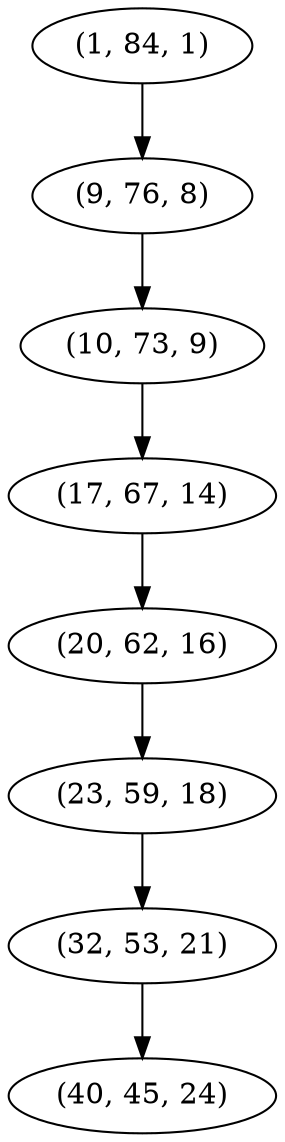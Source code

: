 digraph tree {
    "(1, 84, 1)";
    "(9, 76, 8)";
    "(10, 73, 9)";
    "(17, 67, 14)";
    "(20, 62, 16)";
    "(23, 59, 18)";
    "(32, 53, 21)";
    "(40, 45, 24)";
    "(1, 84, 1)" -> "(9, 76, 8)";
    "(9, 76, 8)" -> "(10, 73, 9)";
    "(10, 73, 9)" -> "(17, 67, 14)";
    "(17, 67, 14)" -> "(20, 62, 16)";
    "(20, 62, 16)" -> "(23, 59, 18)";
    "(23, 59, 18)" -> "(32, 53, 21)";
    "(32, 53, 21)" -> "(40, 45, 24)";
}
